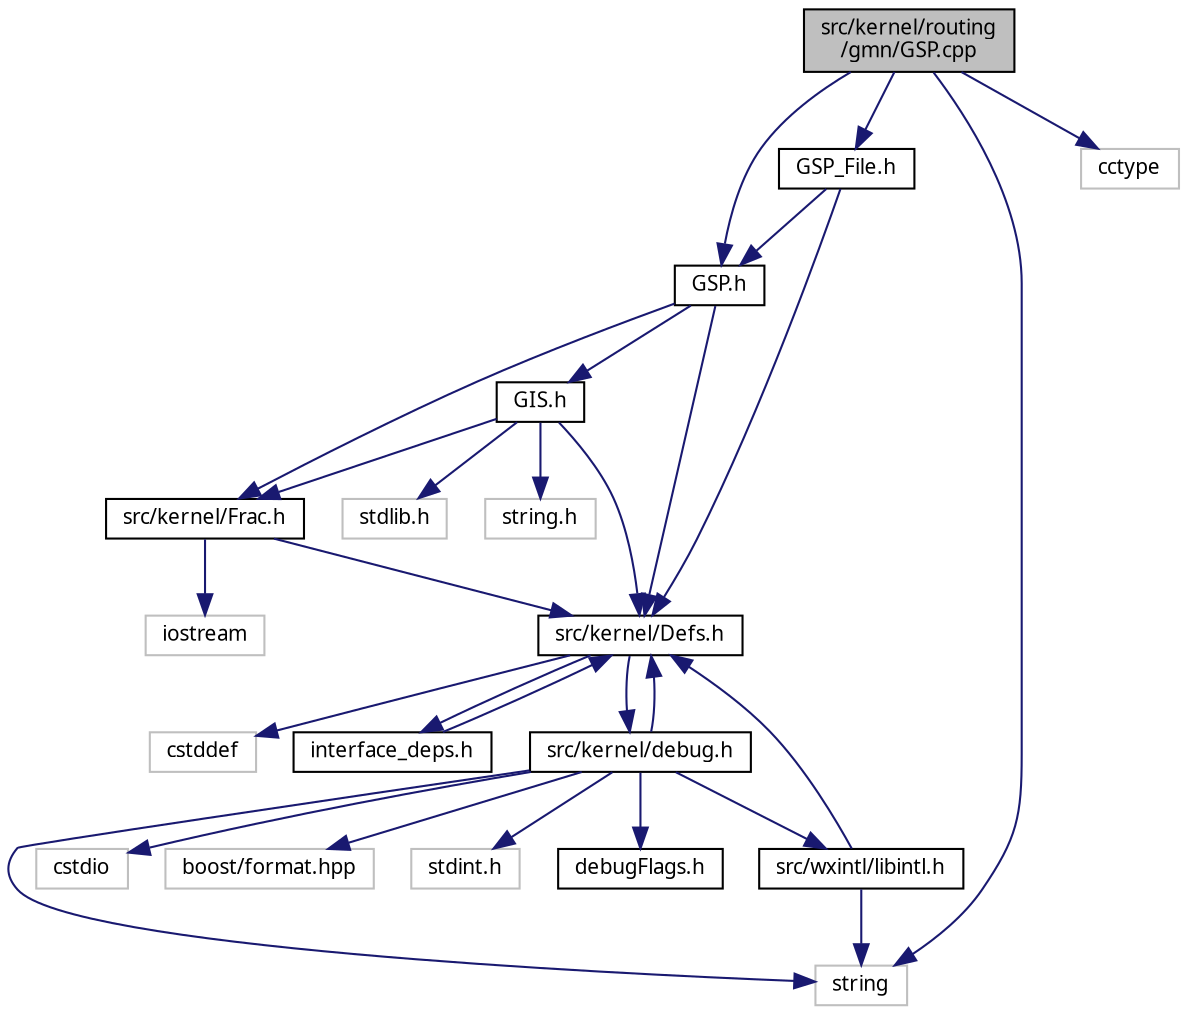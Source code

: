 digraph "src/kernel/routing/gmn/GSP.cpp"
{
  edge [fontname="Sans",fontsize="10",labelfontname="Sans",labelfontsize="10"];
  node [fontname="Sans",fontsize="10",shape=record];
  Node0 [label="src/kernel/routing\l/gmn/GSP.cpp",height=0.2,width=0.4,color="black", fillcolor="grey75", style="filled", fontcolor="black"];
  Node0 -> Node1 [color="midnightblue",fontsize="10",style="solid",fontname="Sans"];
  Node1 [label="GSP.h",height=0.2,width=0.4,color="black", fillcolor="white", style="filled",URL="$dd/da2/GSP_8h.html",tooltip="Description. "];
  Node1 -> Node2 [color="midnightblue",fontsize="10",style="solid",fontname="Sans"];
  Node2 [label="src/kernel/Defs.h",height=0.2,width=0.4,color="black", fillcolor="white", style="filled",URL="$d1/d73/Defs_8h.html",tooltip="Common definitions. "];
  Node2 -> Node3 [color="midnightblue",fontsize="10",style="solid",fontname="Sans"];
  Node3 [label="interface_deps.h",height=0.2,width=0.4,color="black", fillcolor="white", style="filled",URL="$de/ddd/interface__deps_8h.html"];
  Node3 -> Node2 [color="midnightblue",fontsize="10",style="solid",fontname="Sans"];
  Node2 -> Node4 [color="midnightblue",fontsize="10",style="solid",fontname="Sans"];
  Node4 [label="cstddef",height=0.2,width=0.4,color="grey75", fillcolor="white", style="filled"];
  Node2 -> Node5 [color="midnightblue",fontsize="10",style="solid",fontname="Sans"];
  Node5 [label="src/kernel/debug.h",height=0.2,width=0.4,color="black", fillcolor="white", style="filled",URL="$db/d16/debug_8h.html"];
  Node5 -> Node2 [color="midnightblue",fontsize="10",style="solid",fontname="Sans"];
  Node5 -> Node6 [color="midnightblue",fontsize="10",style="solid",fontname="Sans"];
  Node6 [label="src/wxintl/libintl.h",height=0.2,width=0.4,color="black", fillcolor="white", style="filled",URL="$d4/d64/libintl_8h.html"];
  Node6 -> Node2 [color="midnightblue",fontsize="10",style="solid",fontname="Sans"];
  Node6 -> Node7 [color="midnightblue",fontsize="10",style="solid",fontname="Sans"];
  Node7 [label="string",height=0.2,width=0.4,color="grey75", fillcolor="white", style="filled"];
  Node5 -> Node7 [color="midnightblue",fontsize="10",style="solid",fontname="Sans"];
  Node5 -> Node8 [color="midnightblue",fontsize="10",style="solid",fontname="Sans"];
  Node8 [label="cstdio",height=0.2,width=0.4,color="grey75", fillcolor="white", style="filled"];
  Node5 -> Node9 [color="midnightblue",fontsize="10",style="solid",fontname="Sans"];
  Node9 [label="boost/format.hpp",height=0.2,width=0.4,color="grey75", fillcolor="white", style="filled"];
  Node5 -> Node10 [color="midnightblue",fontsize="10",style="solid",fontname="Sans"];
  Node10 [label="stdint.h",height=0.2,width=0.4,color="grey75", fillcolor="white", style="filled"];
  Node5 -> Node11 [color="midnightblue",fontsize="10",style="solid",fontname="Sans"];
  Node11 [label="debugFlags.h",height=0.2,width=0.4,color="black", fillcolor="white", style="filled",URL="$d4/dab/debugFlags_8h.html",tooltip="Debug flags for mutabor debug mode. "];
  Node1 -> Node12 [color="midnightblue",fontsize="10",style="solid",fontname="Sans"];
  Node12 [label="src/kernel/Frac.h",height=0.2,width=0.4,color="black", fillcolor="white", style="filled",URL="$df/d4f/Frac_8h.html",tooltip="Fraction class for Mutabor. "];
  Node12 -> Node2 [color="midnightblue",fontsize="10",style="solid",fontname="Sans"];
  Node12 -> Node13 [color="midnightblue",fontsize="10",style="solid",fontname="Sans"];
  Node13 [label="iostream",height=0.2,width=0.4,color="grey75", fillcolor="white", style="filled"];
  Node1 -> Node14 [color="midnightblue",fontsize="10",style="solid",fontname="Sans"];
  Node14 [label="GIS.h",height=0.2,width=0.4,color="black", fillcolor="white", style="filled",URL="$dd/d4d/GIS_8h.html"];
  Node14 -> Node2 [color="midnightblue",fontsize="10",style="solid",fontname="Sans"];
  Node14 -> Node12 [color="midnightblue",fontsize="10",style="solid",fontname="Sans"];
  Node14 -> Node15 [color="midnightblue",fontsize="10",style="solid",fontname="Sans"];
  Node15 [label="string.h",height=0.2,width=0.4,color="grey75", fillcolor="white", style="filled"];
  Node14 -> Node16 [color="midnightblue",fontsize="10",style="solid",fontname="Sans"];
  Node16 [label="stdlib.h",height=0.2,width=0.4,color="grey75", fillcolor="white", style="filled"];
  Node0 -> Node17 [color="midnightblue",fontsize="10",style="solid",fontname="Sans"];
  Node17 [label="GSP_File.h",height=0.2,width=0.4,color="black", fillcolor="white", style="filled",URL="$dc/ddd/GSP__File_8h.html",tooltip="file input of gsp (GMN Soft Parser) "];
  Node17 -> Node2 [color="midnightblue",fontsize="10",style="solid",fontname="Sans"];
  Node17 -> Node1 [color="midnightblue",fontsize="10",style="solid",fontname="Sans"];
  Node0 -> Node7 [color="midnightblue",fontsize="10",style="solid",fontname="Sans"];
  Node0 -> Node18 [color="midnightblue",fontsize="10",style="solid",fontname="Sans"];
  Node18 [label="cctype",height=0.2,width=0.4,color="grey75", fillcolor="white", style="filled"];
}
